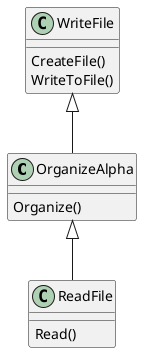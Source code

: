 @startuml
'https://plantuml.com/class-diagram

class OrganizeAlpha{
Organize()
}
class ReadFile{
Read()
}
class WriteFile{
CreateFile()
WriteToFile()
}


OrganizeAlpha  <|-- ReadFile
WriteFile <|-- OrganizeAlpha

@enduml